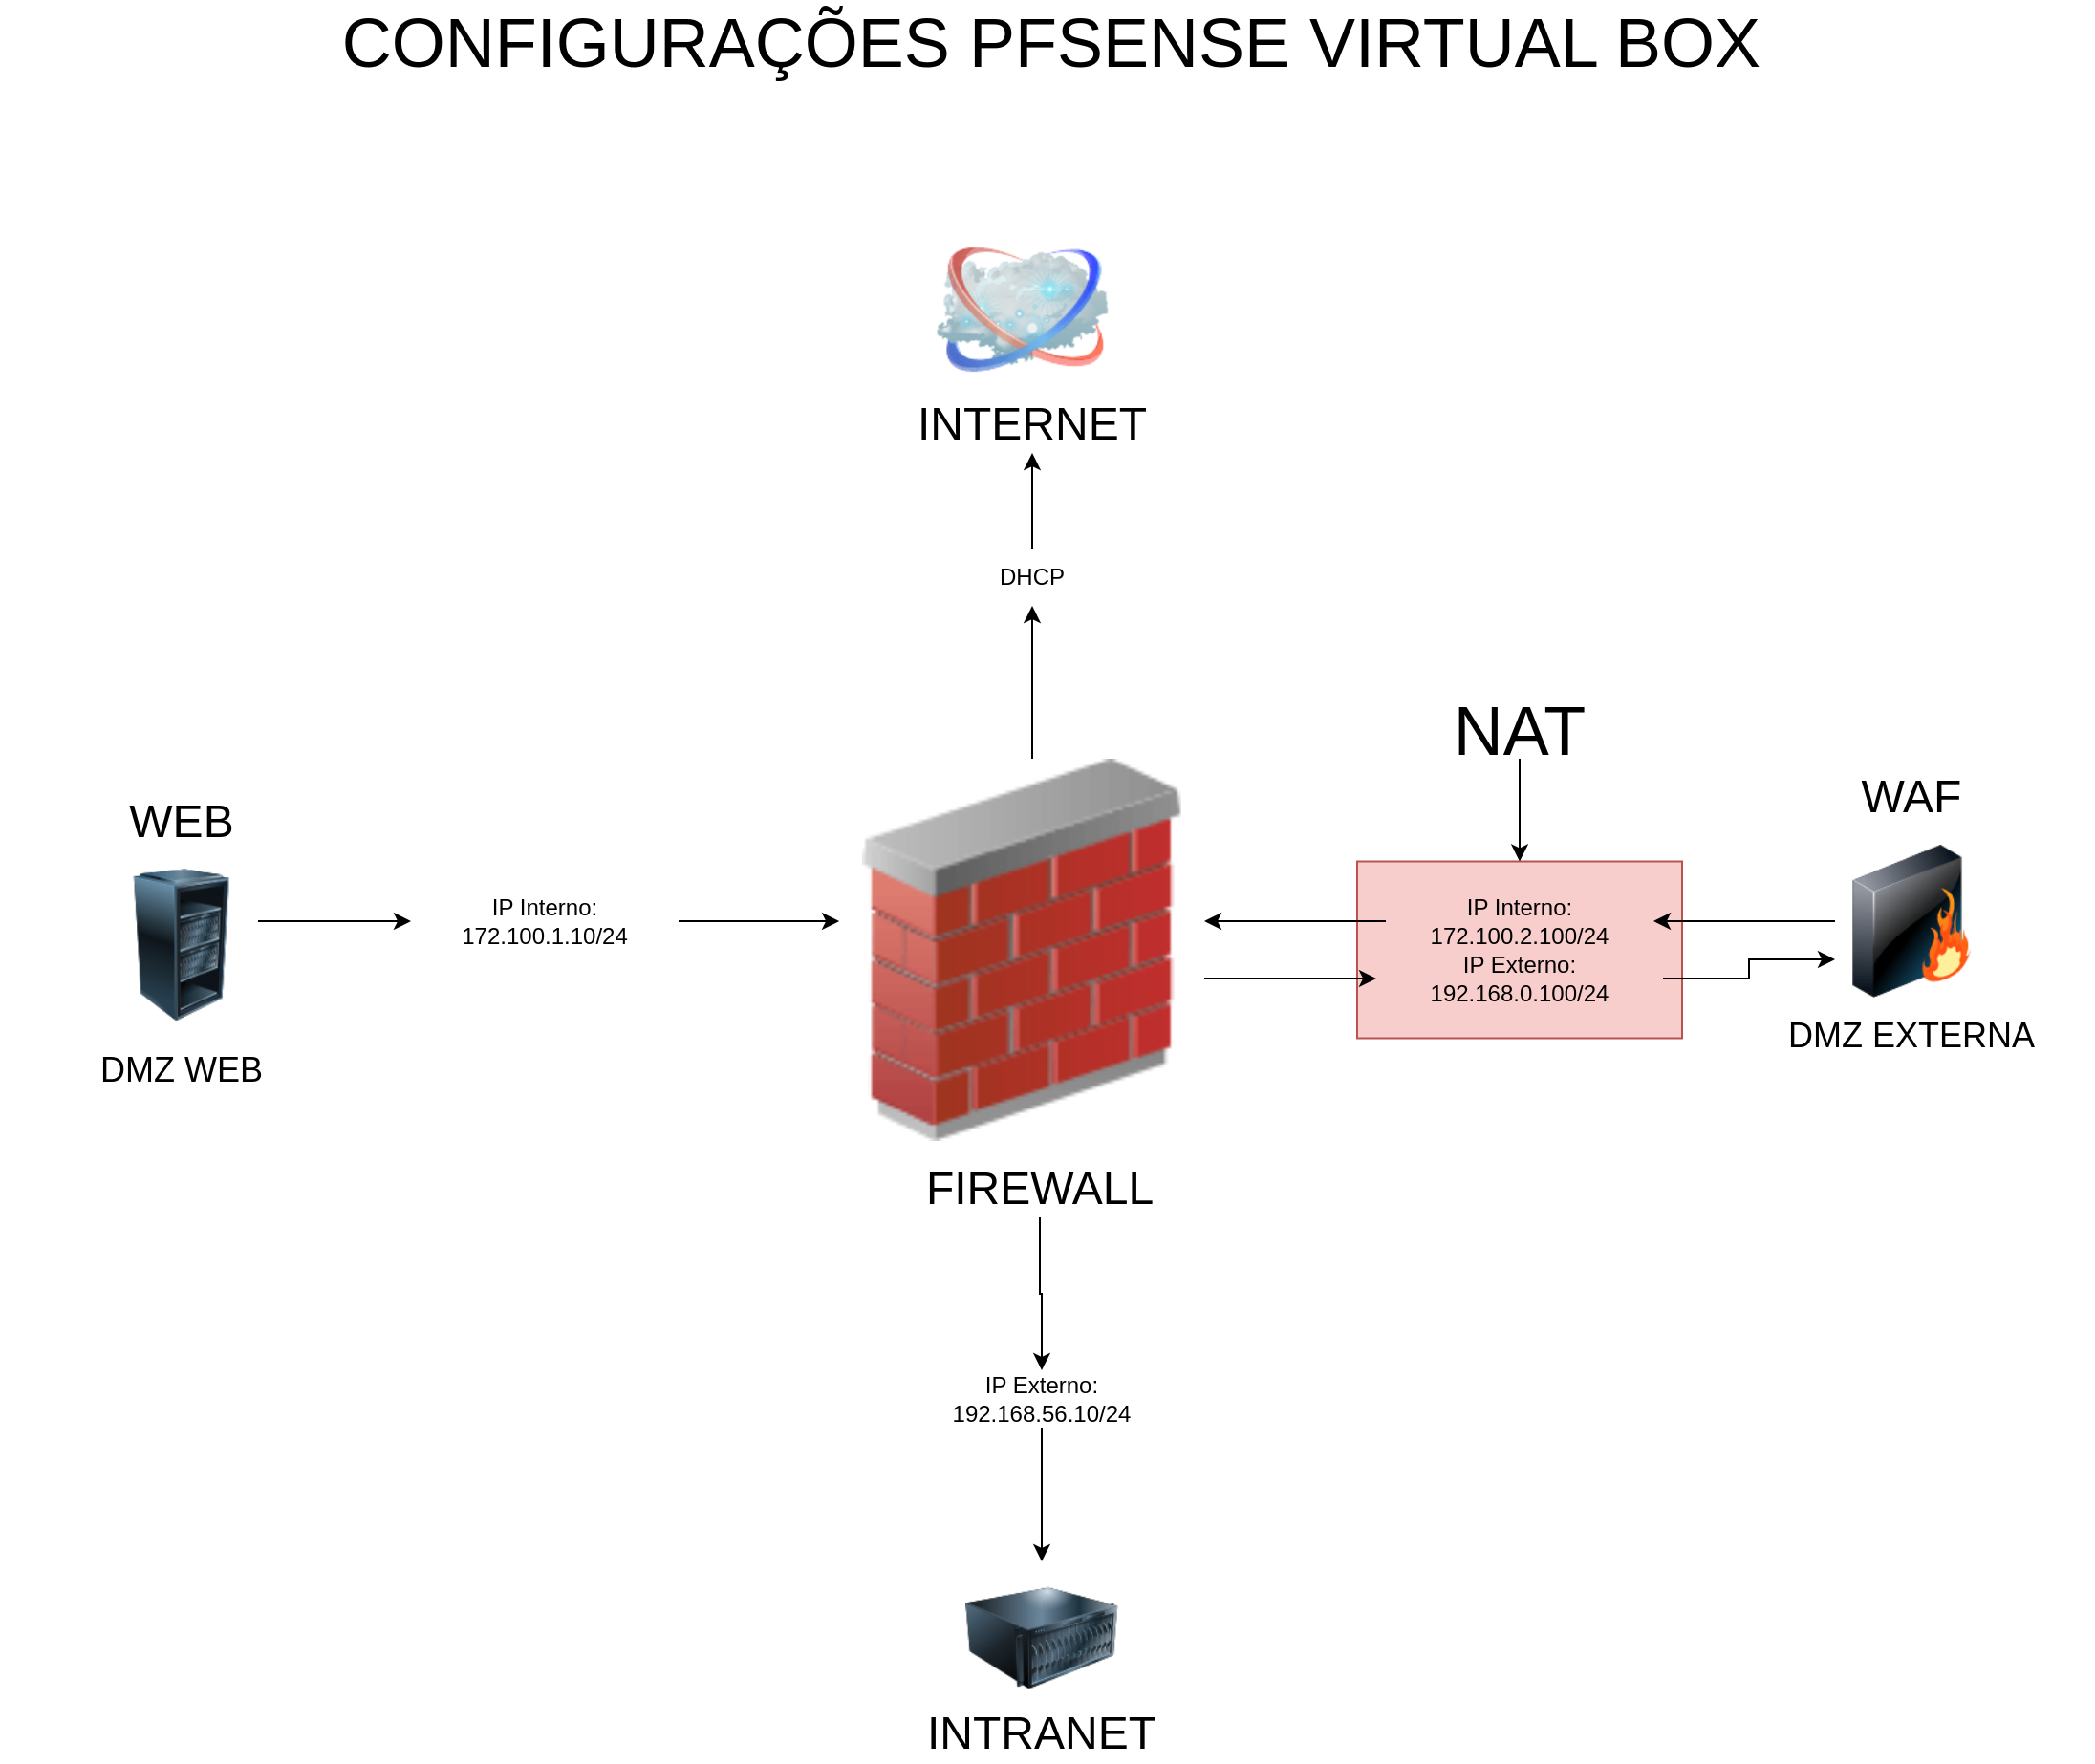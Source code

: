 <mxfile version="24.7.1" type="github">
  <diagram name="Página-1" id="iXr9NkOBeNVls9SYtHVv">
    <mxGraphModel dx="2901" dy="738" grid="1" gridSize="10" guides="1" tooltips="1" connect="1" arrows="1" fold="1" page="1" pageScale="1" pageWidth="827" pageHeight="1169" math="0" shadow="0">
      <root>
        <mxCell id="0" />
        <mxCell id="1" parent="0" />
        <mxCell id="F2VOYk5s6DIBwr-9-c5b-51" value="" style="rounded=0;whiteSpace=wrap;html=1;fillColor=#f8cecc;strokeColor=#b85450;" vertex="1" parent="1">
          <mxGeometry x="580" y="473.75" width="170" height="92.5" as="geometry" />
        </mxCell>
        <mxCell id="F2VOYk5s6DIBwr-9-c5b-30" style="edgeStyle=orthogonalEdgeStyle;rounded=0;orthogonalLoop=1;jettySize=auto;html=1;entryX=1;entryY=0.5;entryDx=0;entryDy=0;" edge="1" parent="1" source="F2VOYk5s6DIBwr-9-c5b-1" target="F2VOYk5s6DIBwr-9-c5b-26">
          <mxGeometry relative="1" as="geometry">
            <Array as="points">
              <mxPoint x="735" y="505" />
            </Array>
          </mxGeometry>
        </mxCell>
        <mxCell id="F2VOYk5s6DIBwr-9-c5b-1" value="" style="image;html=1;image=img/lib/clip_art/networking/Firewall_128x128.png" vertex="1" parent="1">
          <mxGeometry x="830" y="465" width="80" height="80" as="geometry" />
        </mxCell>
        <mxCell id="F2VOYk5s6DIBwr-9-c5b-36" style="edgeStyle=orthogonalEdgeStyle;rounded=0;orthogonalLoop=1;jettySize=auto;html=1;entryX=0;entryY=0.5;entryDx=0;entryDy=0;" edge="1" parent="1" source="F2VOYk5s6DIBwr-9-c5b-2" target="F2VOYk5s6DIBwr-9-c5b-28">
          <mxGeometry relative="1" as="geometry">
            <Array as="points">
              <mxPoint x="520" y="535" />
              <mxPoint x="520" y="535" />
            </Array>
          </mxGeometry>
        </mxCell>
        <mxCell id="F2VOYk5s6DIBwr-9-c5b-38" style="edgeStyle=orthogonalEdgeStyle;rounded=0;orthogonalLoop=1;jettySize=auto;html=1;" edge="1" parent="1" source="F2VOYk5s6DIBwr-9-c5b-2" target="F2VOYk5s6DIBwr-9-c5b-37">
          <mxGeometry relative="1" as="geometry">
            <Array as="points">
              <mxPoint x="410" y="400" />
              <mxPoint x="410" y="400" />
            </Array>
          </mxGeometry>
        </mxCell>
        <mxCell id="F2VOYk5s6DIBwr-9-c5b-2" value="" style="image;html=1;image=img/lib/clip_art/networking/Firewall_02_128x128.png" vertex="1" parent="1">
          <mxGeometry x="310" y="420" width="190" height="200" as="geometry" />
        </mxCell>
        <mxCell id="F2VOYk5s6DIBwr-9-c5b-59" style="edgeStyle=orthogonalEdgeStyle;rounded=0;orthogonalLoop=1;jettySize=auto;html=1;entryX=0;entryY=0.5;entryDx=0;entryDy=0;" edge="1" parent="1" source="F2VOYk5s6DIBwr-9-c5b-3" target="F2VOYk5s6DIBwr-9-c5b-40">
          <mxGeometry relative="1" as="geometry">
            <Array as="points">
              <mxPoint x="20" y="505" />
              <mxPoint x="20" y="505" />
            </Array>
          </mxGeometry>
        </mxCell>
        <mxCell id="F2VOYk5s6DIBwr-9-c5b-3" value="" style="image;html=1;image=img/lib/clip_art/computers/Server_Rack_Partial_128x128.png" vertex="1" parent="1">
          <mxGeometry x="-75" y="477.5" width="80" height="80" as="geometry" />
        </mxCell>
        <mxCell id="F2VOYk5s6DIBwr-9-c5b-4" value="" style="image;html=1;image=img/lib/clip_art/computers/Server_128x128.png" vertex="1" parent="1">
          <mxGeometry x="375" y="840" width="80" height="80" as="geometry" />
        </mxCell>
        <mxCell id="F2VOYk5s6DIBwr-9-c5b-5" value="" style="image;html=1;image=img/lib/clip_art/networking/Cloud_128x128.png" vertex="1" parent="1">
          <mxGeometry x="360" y="140" width="90" height="90" as="geometry" />
        </mxCell>
        <mxCell id="F2VOYk5s6DIBwr-9-c5b-12" value="&lt;font style=&quot;font-size: 24px;&quot;&gt;WAF&lt;/font&gt;" style="text;html=1;align=center;verticalAlign=middle;whiteSpace=wrap;rounded=0;" vertex="1" parent="1">
          <mxGeometry x="840" y="425" width="60" height="30" as="geometry" />
        </mxCell>
        <mxCell id="F2VOYk5s6DIBwr-9-c5b-13" value="&lt;font style=&quot;font-size: 18px;&quot;&gt;DMZ EXTERNA&lt;/font&gt;" style="text;html=1;align=center;verticalAlign=middle;whiteSpace=wrap;rounded=0;" vertex="1" parent="1">
          <mxGeometry x="775" y="545" width="190" height="40" as="geometry" />
        </mxCell>
        <mxCell id="F2VOYk5s6DIBwr-9-c5b-17" value="&lt;font style=&quot;font-size: 24px;&quot;&gt;WEB&lt;/font&gt;" style="text;html=1;align=center;verticalAlign=middle;whiteSpace=wrap;rounded=0;" vertex="1" parent="1">
          <mxGeometry x="-65" y="437.5" width="60" height="30" as="geometry" />
        </mxCell>
        <mxCell id="F2VOYk5s6DIBwr-9-c5b-18" value="&lt;font style=&quot;font-size: 24px;&quot;&gt;INTRANET&lt;/font&gt;" style="text;html=1;align=center;verticalAlign=middle;whiteSpace=wrap;rounded=0;" vertex="1" parent="1">
          <mxGeometry x="385" y="915" width="60" height="30" as="geometry" />
        </mxCell>
        <mxCell id="F2VOYk5s6DIBwr-9-c5b-61" style="edgeStyle=orthogonalEdgeStyle;rounded=0;orthogonalLoop=1;jettySize=auto;html=1;" edge="1" parent="1" source="F2VOYk5s6DIBwr-9-c5b-19" target="F2VOYk5s6DIBwr-9-c5b-55">
          <mxGeometry relative="1" as="geometry" />
        </mxCell>
        <mxCell id="F2VOYk5s6DIBwr-9-c5b-19" value="&lt;font style=&quot;font-size: 24px;&quot;&gt;FIREWALL&lt;/font&gt;" style="text;html=1;align=center;verticalAlign=middle;whiteSpace=wrap;rounded=0;" vertex="1" parent="1">
          <mxGeometry x="384" y="630" width="60" height="30" as="geometry" />
        </mxCell>
        <mxCell id="F2VOYk5s6DIBwr-9-c5b-21" value="&lt;font style=&quot;font-size: 24px;&quot;&gt;INTERNET&lt;/font&gt;" style="text;html=1;align=center;verticalAlign=middle;whiteSpace=wrap;rounded=0;" vertex="1" parent="1">
          <mxGeometry x="380" y="230" width="60" height="30" as="geometry" />
        </mxCell>
        <mxCell id="F2VOYk5s6DIBwr-9-c5b-24" value="&lt;font style=&quot;font-size: 18px;&quot;&gt;DMZ WEB&lt;/font&gt;" style="text;html=1;align=center;verticalAlign=middle;whiteSpace=wrap;rounded=0;" vertex="1" parent="1">
          <mxGeometry x="-130" y="562.5" width="190" height="40" as="geometry" />
        </mxCell>
        <mxCell id="F2VOYk5s6DIBwr-9-c5b-25" value="&lt;font style=&quot;font-size: 36px;&quot;&gt;CONFIGURAÇÕES PFSENSE VIRTUAL BOX&lt;/font&gt;" style="text;html=1;align=center;verticalAlign=middle;whiteSpace=wrap;rounded=0;" vertex="1" parent="1">
          <mxGeometry x="40" y="30" width="760" height="30" as="geometry" />
        </mxCell>
        <mxCell id="F2VOYk5s6DIBwr-9-c5b-35" style="edgeStyle=orthogonalEdgeStyle;rounded=0;orthogonalLoop=1;jettySize=auto;html=1;" edge="1" parent="1" source="F2VOYk5s6DIBwr-9-c5b-26" target="F2VOYk5s6DIBwr-9-c5b-2">
          <mxGeometry relative="1" as="geometry">
            <Array as="points">
              <mxPoint x="520" y="505" />
              <mxPoint x="520" y="505" />
            </Array>
          </mxGeometry>
        </mxCell>
        <mxCell id="F2VOYk5s6DIBwr-9-c5b-26" value="IP Interno: 172.100.2.100/24" style="text;html=1;align=center;verticalAlign=middle;whiteSpace=wrap;rounded=0;" vertex="1" parent="1">
          <mxGeometry x="595" y="490" width="140" height="30" as="geometry" />
        </mxCell>
        <mxCell id="F2VOYk5s6DIBwr-9-c5b-33" style="edgeStyle=orthogonalEdgeStyle;rounded=0;orthogonalLoop=1;jettySize=auto;html=1;entryX=0;entryY=0.75;entryDx=0;entryDy=0;" edge="1" parent="1" source="F2VOYk5s6DIBwr-9-c5b-28" target="F2VOYk5s6DIBwr-9-c5b-1">
          <mxGeometry relative="1" as="geometry" />
        </mxCell>
        <mxCell id="F2VOYk5s6DIBwr-9-c5b-28" value="IP Externo: 192.168.0.100/24" style="text;html=1;align=center;verticalAlign=middle;whiteSpace=wrap;rounded=0;" vertex="1" parent="1">
          <mxGeometry x="590" y="520" width="150" height="30" as="geometry" />
        </mxCell>
        <mxCell id="F2VOYk5s6DIBwr-9-c5b-39" style="edgeStyle=orthogonalEdgeStyle;rounded=0;orthogonalLoop=1;jettySize=auto;html=1;entryX=0.5;entryY=1;entryDx=0;entryDy=0;" edge="1" parent="1" source="F2VOYk5s6DIBwr-9-c5b-37" target="F2VOYk5s6DIBwr-9-c5b-21">
          <mxGeometry relative="1" as="geometry" />
        </mxCell>
        <mxCell id="F2VOYk5s6DIBwr-9-c5b-37" value="DHCP" style="text;html=1;align=center;verticalAlign=middle;whiteSpace=wrap;rounded=0;" vertex="1" parent="1">
          <mxGeometry x="340" y="310" width="140" height="30" as="geometry" />
        </mxCell>
        <mxCell id="F2VOYk5s6DIBwr-9-c5b-40" value="IP Interno: 172.100.1.10/24" style="text;html=1;align=center;verticalAlign=middle;whiteSpace=wrap;rounded=0;" vertex="1" parent="1">
          <mxGeometry x="85" y="490" width="140" height="30" as="geometry" />
        </mxCell>
        <mxCell id="F2VOYk5s6DIBwr-9-c5b-53" style="edgeStyle=orthogonalEdgeStyle;rounded=0;orthogonalLoop=1;jettySize=auto;html=1;" edge="1" parent="1" source="F2VOYk5s6DIBwr-9-c5b-52" target="F2VOYk5s6DIBwr-9-c5b-51">
          <mxGeometry relative="1" as="geometry" />
        </mxCell>
        <mxCell id="F2VOYk5s6DIBwr-9-c5b-52" value="&lt;font style=&quot;font-size: 36px;&quot;&gt;NAT&lt;/font&gt;" style="text;html=1;align=center;verticalAlign=middle;whiteSpace=wrap;rounded=0;" vertex="1" parent="1">
          <mxGeometry x="635" y="390" width="60" height="30" as="geometry" />
        </mxCell>
        <mxCell id="F2VOYk5s6DIBwr-9-c5b-62" style="edgeStyle=orthogonalEdgeStyle;rounded=0;orthogonalLoop=1;jettySize=auto;html=1;entryX=0.5;entryY=0;entryDx=0;entryDy=0;" edge="1" parent="1" source="F2VOYk5s6DIBwr-9-c5b-55" target="F2VOYk5s6DIBwr-9-c5b-4">
          <mxGeometry relative="1" as="geometry" />
        </mxCell>
        <mxCell id="F2VOYk5s6DIBwr-9-c5b-55" value="IP Externo: 192.168.56.10/24" style="text;html=1;align=center;verticalAlign=middle;whiteSpace=wrap;rounded=0;" vertex="1" parent="1">
          <mxGeometry x="340" y="740" width="150" height="30" as="geometry" />
        </mxCell>
        <mxCell id="F2VOYk5s6DIBwr-9-c5b-60" style="edgeStyle=orthogonalEdgeStyle;rounded=0;orthogonalLoop=1;jettySize=auto;html=1;entryX=-0.005;entryY=0.425;entryDx=0;entryDy=0;entryPerimeter=0;" edge="1" parent="1" source="F2VOYk5s6DIBwr-9-c5b-40" target="F2VOYk5s6DIBwr-9-c5b-2">
          <mxGeometry relative="1" as="geometry" />
        </mxCell>
      </root>
    </mxGraphModel>
  </diagram>
</mxfile>
